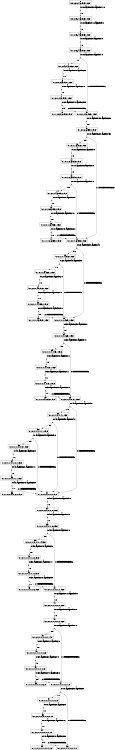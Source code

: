 digraph MDP {
size="8,5"
node [shape=box];
0 -> n0_0 [ arrowhead=none,label="0:r0_WayPoint13_WayPoint11.0" ];
n0_0 [ shape=point,width=0.1,height=0.1,label="" ];
n0_0 -> 1 [ label="1.0" ];
1 -> n1_0 [ arrowhead=none,label="0:r0_WayPoint11_WayPoint9.0" ];
n1_0 [ shape=point,width=0.1,height=0.1,label="" ];
n1_0 -> 2 [ label="1.0" ];
2 -> n2_0 [ arrowhead=none,label="0:r0_WayPoint9_WayPoint8.0" ];
n2_0 [ shape=point,width=0.1,height=0.1,label="" ];
n2_0 -> 3 [ label="1.0" ];
3 -> n3_0 [ arrowhead=none,label="0:r0_WayPoint8_WayPoint7.0" ];
n3_0 [ shape=point,width=0.1,height=0.1,label="" ];
n3_0 -> 4 [ label="0.8" ];
n3_0 -> 5 [ label="0.19999999999999996" ];
4 -> n4_0 [ arrowhead=none,label="0:r0_WayPoint7_WayPoint2.0" ];
n4_0 [ shape=point,width=0.1,height=0.1,label="" ];
n4_0 -> 6 [ label="1.0" ];
5 -> n5_0 [ arrowhead=none,label="0:r1_WayPoint18_WayPoint22.0" ];
n5_0 [ shape=point,width=0.1,height=0.1,label="" ];
n5_0 -> 9 [ label="1.0" ];
6 -> n6_0 [ arrowhead=none,label="0:r0_WayPoint2_WayPoint27.0" ];
n6_0 [ shape=point,width=0.1,height=0.1,label="" ];
n6_0 -> 7 [ label="1.0" ];
7 -> n7_0 [ arrowhead=none,label="0:r0_WayPoint27_WayPoint28.0" ];
n7_0 [ shape=point,width=0.1,height=0.1,label="" ];
n7_0 -> 5 [ label="0.19999999999999996" ];
n7_0 -> 8 [ label="0.8" ];
9 -> n9_0 [ arrowhead=none,label="0:r1_WayPoint22_WayPoint15.0" ];
n9_0 [ shape=point,width=0.1,height=0.1,label="" ];
n9_0 -> 10 [ label="0.8" ];
n9_0 -> 11 [ label="0.19999999999999996" ];
10 -> n10_0 [ arrowhead=none,label="0:r1_WayPoint15_WayPoint9.0" ];
n10_0 [ shape=point,width=0.1,height=0.1,label="" ];
n10_0 -> 12 [ label="1.0" ];
11 -> n11_0 [ arrowhead=none,label="0:r2_WayPoint30_WayPoint4.0" ];
n11_0 [ shape=point,width=0.1,height=0.1,label="" ];
n11_0 -> 18 [ label="0.8" ];
n11_0 -> 19 [ label="0.19999999999999996" ];
12 -> n12_0 [ arrowhead=none,label="0:r1_WayPoint9_WayPoint8.0" ];
n12_0 [ shape=point,width=0.1,height=0.1,label="" ];
n12_0 -> 13 [ label="1.0" ];
13 -> n13_0 [ arrowhead=none,label="0:r1_WayPoint8_WayPoint7.0" ];
n13_0 [ shape=point,width=0.1,height=0.1,label="" ];
n13_0 -> 11 [ label="0.19999999999999996" ];
n13_0 -> 14 [ label="0.8" ];
14 -> n14_0 [ arrowhead=none,label="0:r1_WayPoint7_WayPoint2.0" ];
n14_0 [ shape=point,width=0.1,height=0.1,label="" ];
n14_0 -> 15 [ label="1.0" ];
15 -> n15_0 [ arrowhead=none,label="0:r1_WayPoint2_WayPoint27.0" ];
n15_0 [ shape=point,width=0.1,height=0.1,label="" ];
n15_0 -> 16 [ label="1.0" ];
16 -> n16_0 [ arrowhead=none,label="0:r1_WayPoint27_WayPoint28.0" ];
n16_0 [ shape=point,width=0.1,height=0.1,label="" ];
n16_0 -> 17 [ label="0.8" ];
n16_0 -> 11 [ label="0.19999999999999996" ];
18 -> n18_0 [ arrowhead=none,label="0:r2_WayPoint4_WayPoint3.0" ];
n18_0 [ shape=point,width=0.1,height=0.1,label="" ];
n18_0 -> 19 [ label="0.19999999999999996" ];
n18_0 -> 20 [ label="0.8" ];
19 -> n19_0 [ arrowhead=none,label="0:r3_WayPoint25_WayPoint8.0" ];
n19_0 [ shape=point,width=0.1,height=0.1,label="" ];
n19_0 -> 24 [ label="1.0" ];
20 -> n20_0 [ arrowhead=none,label="0:r2_WayPoint3_WayPoint2.0" ];
n20_0 [ shape=point,width=0.1,height=0.1,label="" ];
n20_0 -> 21 [ label="1.0" ];
21 -> n21_0 [ arrowhead=none,label="0:r2_WayPoint2_WayPoint27.0" ];
n21_0 [ shape=point,width=0.1,height=0.1,label="" ];
n21_0 -> 22 [ label="1.0" ];
22 -> n22_0 [ arrowhead=none,label="0:r2_WayPoint27_WayPoint28.0" ];
n22_0 [ shape=point,width=0.1,height=0.1,label="" ];
n22_0 -> 19 [ label="0.19999999999999996" ];
n22_0 -> 23 [ label="0.8" ];
24 -> n24_0 [ arrowhead=none,label="0:r3_WayPoint8_WayPoint7.0" ];
n24_0 [ shape=point,width=0.1,height=0.1,label="" ];
n24_0 -> 25 [ label="0.8" ];
n24_0 -> 26 [ label="0.19999999999999996" ];
25 -> n25_0 [ arrowhead=none,label="0:r3_WayPoint7_WayPoint2.0" ];
n25_0 [ shape=point,width=0.1,height=0.1,label="" ];
n25_0 -> 27 [ label="1.0" ];
26 -> n26_0 [ arrowhead=none,label="0:r4_WayPoint6_WayPoint5.0" ];
n26_0 [ shape=point,width=0.1,height=0.1,label="" ];
n26_0 -> 30 [ label="0.8" ];
n26_0 -> 31 [ label="0.19999999999999996" ];
27 -> n27_0 [ arrowhead=none,label="0:r3_WayPoint2_WayPoint27.0" ];
n27_0 [ shape=point,width=0.1,height=0.1,label="" ];
n27_0 -> 28 [ label="1.0" ];
28 -> n28_0 [ arrowhead=none,label="0:r3_WayPoint27_WayPoint28.0" ];
n28_0 [ shape=point,width=0.1,height=0.1,label="" ];
n28_0 -> 26 [ label="0.19999999999999996" ];
n28_0 -> 29 [ label="0.8" ];
30 -> n30_0 [ arrowhead=none,label="0:r4_WayPoint5_WayPoint4.0" ];
n30_0 [ shape=point,width=0.1,height=0.1,label="" ];
n30_0 -> 32 [ label="0.8" ];
n30_0 -> 31 [ label="0.19999999999999996" ];
31 -> n31_0 [ arrowhead=none,label="0:r5_WayPoint15_WayPoint9.0" ];
n31_0 [ shape=point,width=0.1,height=0.1,label="" ];
n31_0 -> 37 [ label="1.0" ];
32 -> n32_0 [ arrowhead=none,label="0:r4_WayPoint4_WayPoint3.0" ];
n32_0 [ shape=point,width=0.1,height=0.1,label="" ];
n32_0 -> 33 [ label="0.8" ];
n32_0 -> 31 [ label="0.19999999999999996" ];
33 -> n33_0 [ arrowhead=none,label="0:r4_WayPoint3_WayPoint2.0" ];
n33_0 [ shape=point,width=0.1,height=0.1,label="" ];
n33_0 -> 34 [ label="1.0" ];
34 -> n34_0 [ arrowhead=none,label="0:r4_WayPoint2_WayPoint27.0" ];
n34_0 [ shape=point,width=0.1,height=0.1,label="" ];
n34_0 -> 35 [ label="1.0" ];
35 -> n35_0 [ arrowhead=none,label="0:r4_WayPoint27_WayPoint28.0" ];
n35_0 [ shape=point,width=0.1,height=0.1,label="" ];
n35_0 -> 36 [ label="0.8" ];
n35_0 -> 31 [ label="0.19999999999999996" ];
37 -> n37_0 [ arrowhead=none,label="0:r5_WayPoint9_WayPoint8.0" ];
n37_0 [ shape=point,width=0.1,height=0.1,label="" ];
n37_0 -> 38 [ label="1.0" ];
38 -> n38_0 [ arrowhead=none,label="0:r5_WayPoint8_WayPoint7.0" ];
n38_0 [ shape=point,width=0.1,height=0.1,label="" ];
n38_0 -> 39 [ label="0.8" ];
n38_0 -> 40 [ label="0.19999999999999996" ];
39 -> n39_0 [ arrowhead=none,label="0:r5_WayPoint7_WayPoint2.0" ];
n39_0 [ shape=point,width=0.1,height=0.1,label="" ];
n39_0 -> 41 [ label="1.0" ];
40 -> n40_0 [ arrowhead=none,label="0:r6_WayPoint11_WayPoint9.0" ];
n40_0 [ shape=point,width=0.1,height=0.1,label="" ];
n40_0 -> 44 [ label="1.0" ];
41 -> n41_0 [ arrowhead=none,label="0:r5_WayPoint2_WayPoint27.0" ];
n41_0 [ shape=point,width=0.1,height=0.1,label="" ];
n41_0 -> 42 [ label="1.0" ];
42 -> n42_0 [ arrowhead=none,label="0:r5_WayPoint27_WayPoint28.0" ];
n42_0 [ shape=point,width=0.1,height=0.1,label="" ];
n42_0 -> 40 [ label="0.19999999999999996" ];
n42_0 -> 43 [ label="0.8" ];
44 -> n44_0 [ arrowhead=none,label="0:r6_WayPoint9_WayPoint8.0" ];
n44_0 [ shape=point,width=0.1,height=0.1,label="" ];
n44_0 -> 45 [ label="1.0" ];
45 -> n45_0 [ arrowhead=none,label="0:r6_WayPoint8_WayPoint7.0" ];
n45_0 [ shape=point,width=0.1,height=0.1,label="" ];
n45_0 -> 46 [ label="0.8" ];
n45_0 -> 47 [ label="0.19999999999999996" ];
46 -> n46_0 [ arrowhead=none,label="0:r6_WayPoint7_WayPoint2.0" ];
n46_0 [ shape=point,width=0.1,height=0.1,label="" ];
n46_0 -> 48 [ label="1.0" ];
47 -> n47_0 [ arrowhead=none,label="0:r7_WayPoint29_WayPoint3.0" ];
n47_0 [ shape=point,width=0.1,height=0.1,label="" ];
n47_0 -> 51 [ label="0.8" ];
n47_0 -> 52 [ label="0.19999999999999996" ];
48 -> n48_0 [ arrowhead=none,label="0:r6_WayPoint2_WayPoint27.0" ];
n48_0 [ shape=point,width=0.1,height=0.1,label="" ];
n48_0 -> 49 [ label="1.0" ];
49 -> n49_0 [ arrowhead=none,label="0:r6_WayPoint27_WayPoint28.0" ];
n49_0 [ shape=point,width=0.1,height=0.1,label="" ];
n49_0 -> 50 [ label="0.8" ];
n49_0 -> 47 [ label="0.19999999999999996" ];
51 -> n51_0 [ arrowhead=none,label="0:r7_WayPoint3_WayPoint2.0" ];
n51_0 [ shape=point,width=0.1,height=0.1,label="" ];
n51_0 -> 53 [ label="1.0" ];
53 -> n53_0 [ arrowhead=none,label="0:r7_WayPoint2_WayPoint27.0" ];
n53_0 [ shape=point,width=0.1,height=0.1,label="" ];
n53_0 -> 54 [ label="1.0" ];
54 -> n54_0 [ arrowhead=none,label="0:r7_WayPoint27_WayPoint28.0" ];
n54_0 [ shape=point,width=0.1,height=0.1,label="" ];
n54_0 -> 52 [ label="0.19999999999999996" ];
n54_0 -> 55 [ label="0.8" ];
0 [label="0\n(0,0,0,21,24,6,15,5,1,19,8)"]
1 [label="1\n(0,0,0,19,24,6,15,5,1,19,8)"]
2 [label="2\n(0,1,0,18,24,6,15,5,1,19,8)"]
3 [label="3\n(0,1,0,16,24,6,15,5,1,19,8)"]
4 [label="4\n(0,1,0,14,24,6,15,5,1,19,8)"]
5 [label="5\n(0,1,0,-1,24,6,15,5,1,19,8)"]
6 [label="6\n(0,1,0,10,24,6,15,5,1,19,8)"]
7 [label="7\n(0,1,0,11,24,6,15,5,1,19,8)"]
8 [label="8\n(0,1,1,12,24,6,15,5,1,19,8)"]
9 [label="9\n(0,1,0,-1,2,6,15,5,1,19,8)"]
10 [label="10\n(0,1,0,-1,1,6,15,5,1,19,8)"]
11 [label="11\n(0,1,0,-1,-1,6,15,5,1,19,8)"]
12 [label="12\n(0,1,0,-1,18,6,15,5,1,19,8)"]
13 [label="13\n(0,1,0,-1,16,6,15,5,1,19,8)"]
14 [label="14\n(0,1,0,-1,14,6,15,5,1,19,8)"]
15 [label="15\n(0,1,0,-1,10,6,15,5,1,19,8)"]
16 [label="16\n(0,1,0,-1,11,6,15,5,1,19,8)"]
17 [label="17\n(0,1,1,-1,12,6,15,5,1,19,8)"]
18 [label="18\n(0,1,0,-1,-1,7,15,5,1,19,8)"]
19 [label="19\n(0,1,0,-1,-1,-1,15,5,1,19,8)"]
20 [label="20\n(0,1,0,-1,-1,9,15,5,1,19,8)"]
21 [label="21\n(0,1,0,-1,-1,10,15,5,1,19,8)"]
22 [label="22\n(0,1,0,-1,-1,11,15,5,1,19,8)"]
23 [label="23\n(0,1,1,-1,-1,12,15,5,1,19,8)"]
24 [label="24\n(0,1,0,-1,-1,-1,16,5,1,19,8)"]
25 [label="25\n(0,1,0,-1,-1,-1,14,5,1,19,8)"]
26 [label="26\n(0,1,0,-1,-1,-1,-1,5,1,19,8)"]
27 [label="27\n(0,1,0,-1,-1,-1,10,5,1,19,8)"]
28 [label="28\n(0,1,0,-1,-1,-1,11,5,1,19,8)"]
29 [label="29\n(0,1,1,-1,-1,-1,12,5,1,19,8)"]
30 [label="30\n(0,1,0,-1,-1,-1,-1,4,1,19,8)"]
31 [label="31\n(0,1,0,-1,-1,-1,-1,-1,1,19,8)"]
32 [label="32\n(0,1,0,-1,-1,-1,-1,7,1,19,8)"]
33 [label="33\n(0,1,0,-1,-1,-1,-1,9,1,19,8)"]
34 [label="34\n(0,1,0,-1,-1,-1,-1,10,1,19,8)"]
35 [label="35\n(0,1,0,-1,-1,-1,-1,11,1,19,8)"]
36 [label="36\n(0,1,1,-1,-1,-1,-1,12,1,19,8)"]
37 [label="37\n(0,1,0,-1,-1,-1,-1,-1,18,19,8)"]
38 [label="38\n(0,1,0,-1,-1,-1,-1,-1,16,19,8)"]
39 [label="39\n(0,1,0,-1,-1,-1,-1,-1,14,19,8)"]
40 [label="40\n(0,1,0,-1,-1,-1,-1,-1,-1,19,8)"]
41 [label="41\n(0,1,0,-1,-1,-1,-1,-1,10,19,8)"]
42 [label="42\n(0,1,0,-1,-1,-1,-1,-1,11,19,8)"]
43 [label="43\n(0,1,1,-1,-1,-1,-1,-1,12,19,8)"]
44 [label="44\n(0,1,0,-1,-1,-1,-1,-1,-1,18,8)"]
45 [label="45\n(0,1,0,-1,-1,-1,-1,-1,-1,16,8)"]
46 [label="46\n(0,1,0,-1,-1,-1,-1,-1,-1,14,8)"]
47 [label="47\n(0,1,0,-1,-1,-1,-1,-1,-1,-1,8)"]
48 [label="48\n(0,1,0,-1,-1,-1,-1,-1,-1,10,8)"]
49 [label="49\n(0,1,0,-1,-1,-1,-1,-1,-1,11,8)"]
50 [label="50\n(0,1,1,-1,-1,-1,-1,-1,-1,12,8)"]
51 [label="51\n(0,1,0,-1,-1,-1,-1,-1,-1,-1,9)"]
52 [label="52\n(0,1,0,-1,-1,-1,-1,-1,-1,-1,-1)"]
53 [label="53\n(0,1,0,-1,-1,-1,-1,-1,-1,-1,10)"]
54 [label="54\n(0,1,0,-1,-1,-1,-1,-1,-1,-1,11)"]
55 [label="55\n(0,1,1,-1,-1,-1,-1,-1,-1,-1,12)"]
}
